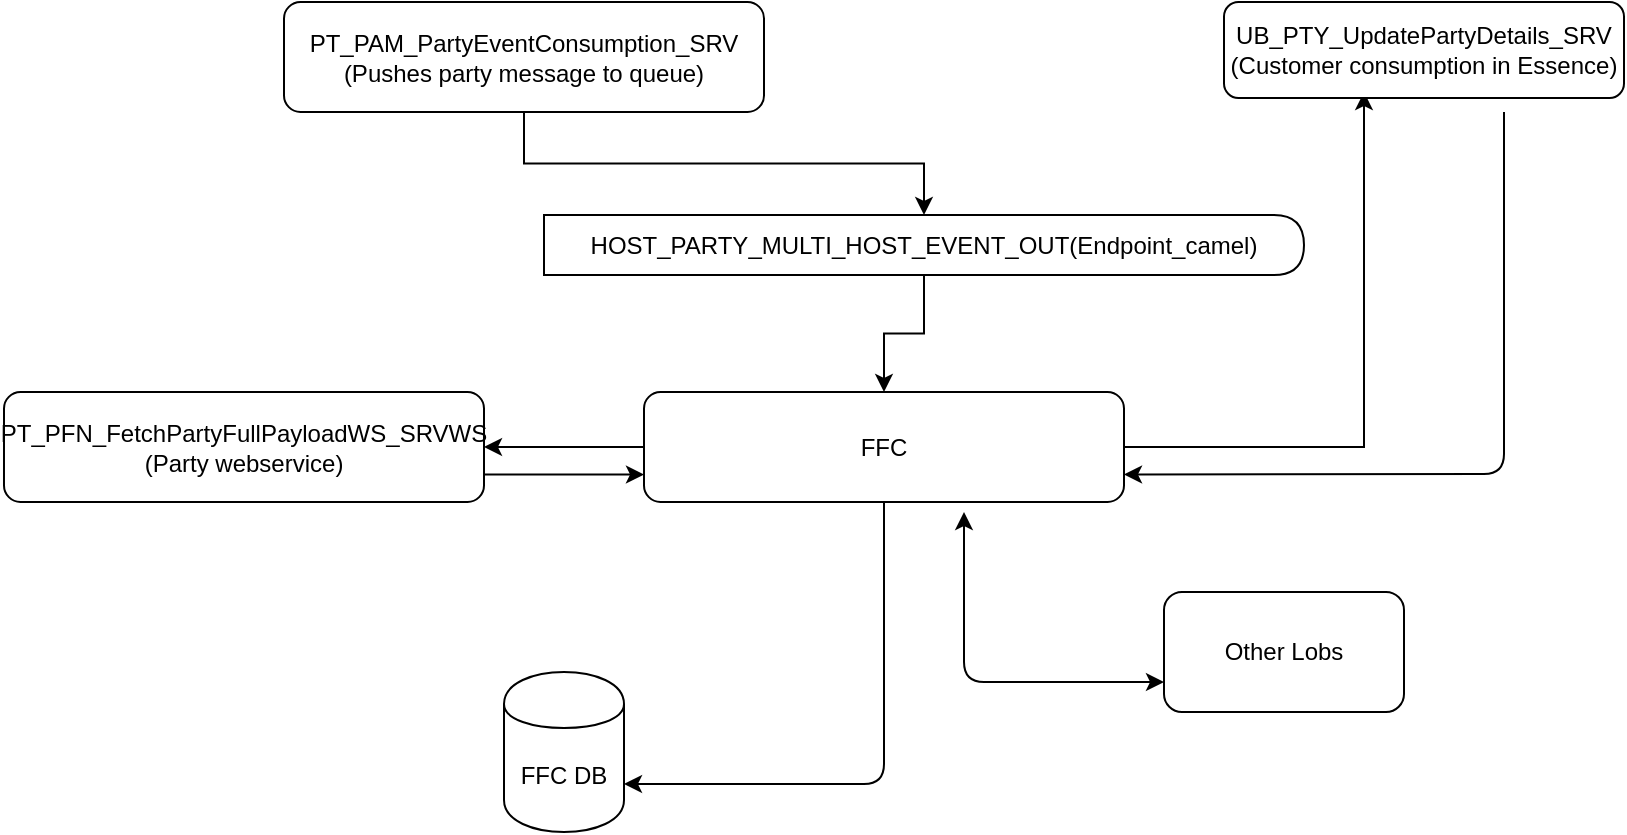 <mxfile version="12.0.2" type="github" pages="1"><diagram name="Page-1" id="edf60f1a-56cd-e834-aa8a-f176f3a09ee4"><mxGraphModel dx="1882" dy="437" grid="1" gridSize="10" guides="1" tooltips="1" connect="1" arrows="1" fold="1" page="1" pageScale="1" pageWidth="1100" pageHeight="850" background="#ffffff" math="0" shadow="0"><root><mxCell id="0"/><mxCell id="1" parent="0"/><mxCell id="Zw-WYUooIjskwVTEisNE-9" value="" style="edgeStyle=orthogonalEdgeStyle;rounded=0;orthogonalLoop=1;jettySize=auto;html=1;" edge="1" parent="1" source="Zw-WYUooIjskwVTEisNE-10" target="Zw-WYUooIjskwVTEisNE-8"><mxGeometry relative="1" as="geometry"/></mxCell><mxCell id="Zw-WYUooIjskwVTEisNE-1" value="PT_PAM_PartyEventConsumption_SRV&lt;br&gt;(Pushes party message to queue)" style="rounded=1;whiteSpace=wrap;html=1;" vertex="1" parent="1"><mxGeometry x="20" y="185" width="240" height="55" as="geometry"/></mxCell><mxCell id="Zw-WYUooIjskwVTEisNE-13" value="" style="edgeStyle=orthogonalEdgeStyle;rounded=0;orthogonalLoop=1;jettySize=auto;html=1;" edge="1" parent="1" source="Zw-WYUooIjskwVTEisNE-8" target="Zw-WYUooIjskwVTEisNE-12"><mxGeometry relative="1" as="geometry"/></mxCell><mxCell id="Zw-WYUooIjskwVTEisNE-17" value="" style="edgeStyle=orthogonalEdgeStyle;rounded=0;orthogonalLoop=1;jettySize=auto;html=1;entryX=0.35;entryY=0.938;entryDx=0;entryDy=0;entryPerimeter=0;" edge="1" parent="1" source="Zw-WYUooIjskwVTEisNE-8" target="Zw-WYUooIjskwVTEisNE-2"><mxGeometry relative="1" as="geometry"><mxPoint x="520" y="407.5" as="targetPoint"/></mxGeometry></mxCell><mxCell id="Zw-WYUooIjskwVTEisNE-8" value="FFC" style="rounded=1;whiteSpace=wrap;html=1;" vertex="1" parent="1"><mxGeometry x="200" y="380" width="240" height="55" as="geometry"/></mxCell><mxCell id="Zw-WYUooIjskwVTEisNE-12" value="PT_PFN_FetchPartyFullPayloadWS_SRVWS&lt;br&gt;(Party webservice)" style="rounded=1;whiteSpace=wrap;html=1;" vertex="1" parent="1"><mxGeometry x="-120" y="380" width="240" height="55" as="geometry"/></mxCell><mxCell id="Zw-WYUooIjskwVTEisNE-2" value="UB_PTY_UpdatePartyDetails_SRV&lt;br&gt;(Customer consumption in Essence)" style="rounded=1;whiteSpace=wrap;html=1;" vertex="1" parent="1"><mxGeometry x="490" y="185" width="200" height="48" as="geometry"/></mxCell><mxCell id="Zw-WYUooIjskwVTEisNE-10" value="HOST_PARTY_MULTI_HOST_EVENT_OUT(Endpoint_camel)" style="shape=delay;whiteSpace=wrap;html=1;" vertex="1" parent="1"><mxGeometry x="150" y="291.5" width="380" height="30" as="geometry"/></mxCell><mxCell id="Zw-WYUooIjskwVTEisNE-11" value="" style="edgeStyle=orthogonalEdgeStyle;rounded=0;orthogonalLoop=1;jettySize=auto;html=1;" edge="1" parent="1" source="Zw-WYUooIjskwVTEisNE-1" target="Zw-WYUooIjskwVTEisNE-10"><mxGeometry relative="1" as="geometry"><mxPoint x="140" y="240" as="sourcePoint"/><mxPoint x="310" y="360" as="targetPoint"/></mxGeometry></mxCell><mxCell id="Zw-WYUooIjskwVTEisNE-15" value="" style="endArrow=classic;html=1;entryX=0;entryY=0.75;entryDx=0;entryDy=0;exitX=1;exitY=0.75;exitDx=0;exitDy=0;" edge="1" parent="1" source="Zw-WYUooIjskwVTEisNE-12" target="Zw-WYUooIjskwVTEisNE-8"><mxGeometry width="50" height="50" relative="1" as="geometry"><mxPoint x="-110" y="510" as="sourcePoint"/><mxPoint x="-60" y="460" as="targetPoint"/></mxGeometry></mxCell><mxCell id="Zw-WYUooIjskwVTEisNE-18" value="" style="endArrow=classic;html=1;entryX=1;entryY=0.75;entryDx=0;entryDy=0;" edge="1" parent="1" target="Zw-WYUooIjskwVTEisNE-8"><mxGeometry width="50" height="50" relative="1" as="geometry"><mxPoint x="630" y="240" as="sourcePoint"/><mxPoint x="20" y="460" as="targetPoint"/><Array as="points"><mxPoint x="630" y="421"/></Array></mxGeometry></mxCell><mxCell id="Zw-WYUooIjskwVTEisNE-21" value="FFC DB" style="shape=cylinder;whiteSpace=wrap;html=1;boundedLbl=1;backgroundOutline=1;" vertex="1" parent="1"><mxGeometry x="130" y="520" width="60" height="80" as="geometry"/></mxCell><mxCell id="Zw-WYUooIjskwVTEisNE-22" value="" style="endArrow=classic;html=1;entryX=1;entryY=0.7;entryDx=0;entryDy=0;" edge="1" parent="1" source="Zw-WYUooIjskwVTEisNE-8" target="Zw-WYUooIjskwVTEisNE-21"><mxGeometry width="50" height="50" relative="1" as="geometry"><mxPoint x="-120" y="670" as="sourcePoint"/><mxPoint x="-20" y="640" as="targetPoint"/><Array as="points"><mxPoint x="320" y="576"/></Array></mxGeometry></mxCell><mxCell id="Zw-WYUooIjskwVTEisNE-26" value="Other Lobs" style="rounded=1;whiteSpace=wrap;html=1;" vertex="1" parent="1"><mxGeometry x="460" y="480" width="120" height="60" as="geometry"/></mxCell><mxCell id="Zw-WYUooIjskwVTEisNE-29" value="" style="endArrow=classic;startArrow=classic;html=1;exitX=0;exitY=0.75;exitDx=0;exitDy=0;" edge="1" parent="1" source="Zw-WYUooIjskwVTEisNE-26"><mxGeometry width="50" height="50" relative="1" as="geometry"><mxPoint x="80" y="670" as="sourcePoint"/><mxPoint x="360" y="440" as="targetPoint"/><Array as="points"><mxPoint x="360" y="525"/></Array></mxGeometry></mxCell></root></mxGraphModel></diagram></mxfile>